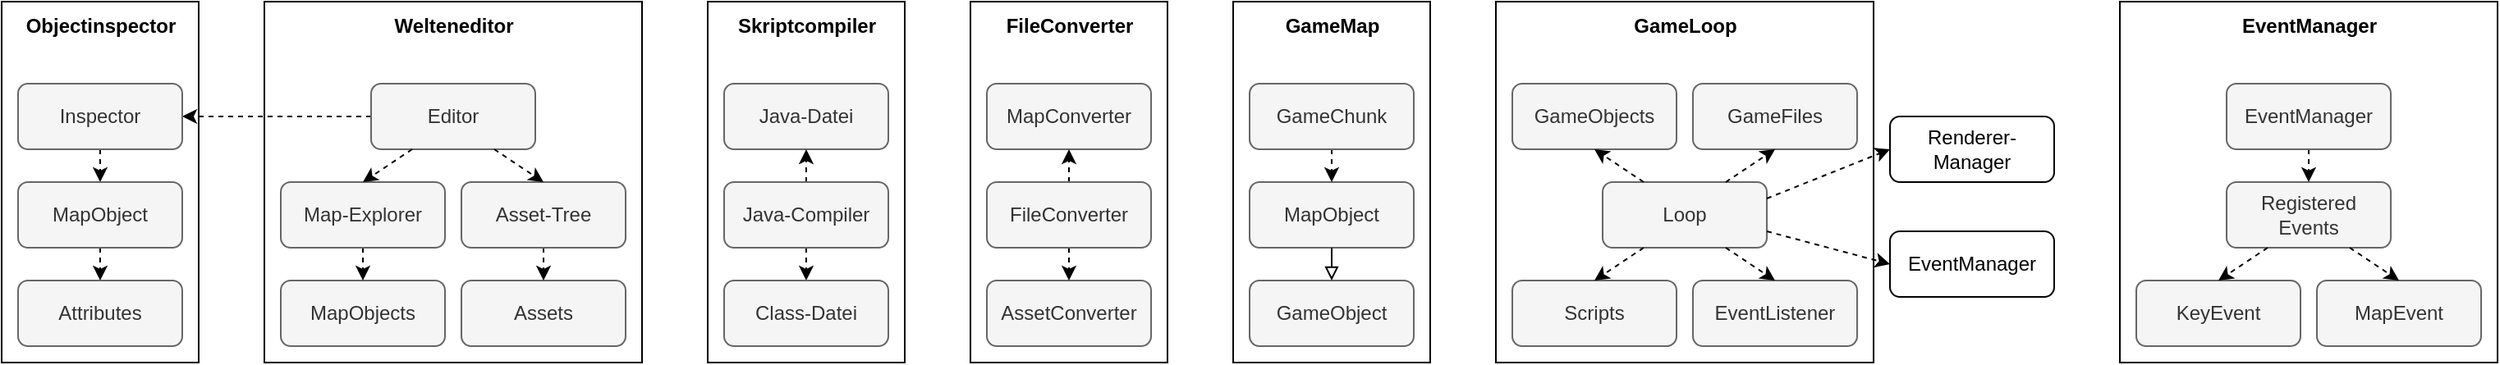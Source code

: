 <mxfile version="22.1.5" type="device">
  <diagram name="Seite-1" id="goZmlAQvP2xmTOEM6YcT">
    <mxGraphModel dx="2722" dy="973" grid="1" gridSize="10" guides="1" tooltips="1" connect="1" arrows="1" fold="1" page="1" pageScale="1" pageWidth="827" pageHeight="1169" math="0" shadow="0">
      <root>
        <mxCell id="0" />
        <mxCell id="1" parent="0" />
        <mxCell id="rNvgKP-XyyoEuGhugTqY-169" value="" style="rounded=0;whiteSpace=wrap;html=1;" parent="1" vertex="1">
          <mxGeometry x="-350" y="680" width="120" height="220" as="geometry" />
        </mxCell>
        <mxCell id="rNvgKP-XyyoEuGhugTqY-40" value="" style="rounded=0;whiteSpace=wrap;html=1;" parent="1" vertex="1">
          <mxGeometry x="400" y="680" width="120" height="220" as="geometry" />
        </mxCell>
        <mxCell id="rNvgKP-XyyoEuGhugTqY-44" value="MapObject" style="rounded=1;whiteSpace=wrap;html=1;fillColor=#f5f5f5;fontColor=#333333;strokeColor=#666666;" parent="1" vertex="1">
          <mxGeometry x="410" y="790" width="100" height="40" as="geometry" />
        </mxCell>
        <mxCell id="rNvgKP-XyyoEuGhugTqY-51" style="edgeStyle=orthogonalEdgeStyle;rounded=0;orthogonalLoop=1;jettySize=auto;html=1;exitX=0.5;exitY=1;exitDx=0;exitDy=0;entryX=0.5;entryY=0;entryDx=0;entryDy=0;dashed=1;" parent="1" source="rNvgKP-XyyoEuGhugTqY-47" target="rNvgKP-XyyoEuGhugTqY-44" edge="1">
          <mxGeometry relative="1" as="geometry" />
        </mxCell>
        <mxCell id="rNvgKP-XyyoEuGhugTqY-47" value="GameChunk" style="rounded=1;whiteSpace=wrap;html=1;fillColor=#f5f5f5;fontColor=#333333;strokeColor=#666666;" parent="1" vertex="1">
          <mxGeometry x="410" y="730" width="100" height="40" as="geometry" />
        </mxCell>
        <mxCell id="rNvgKP-XyyoEuGhugTqY-49" value="&lt;b&gt;GameMap&lt;/b&gt;" style="text;html=1;align=center;verticalAlign=middle;resizable=0;points=[];autosize=1;strokeColor=none;fillColor=none;" parent="1" vertex="1">
          <mxGeometry x="420" y="680" width="80" height="30" as="geometry" />
        </mxCell>
        <mxCell id="rNvgKP-XyyoEuGhugTqY-53" value="GameObject" style="rounded=1;whiteSpace=wrap;html=1;fillColor=#f5f5f5;fontColor=#333333;strokeColor=#666666;" parent="1" vertex="1">
          <mxGeometry x="410" y="850" width="100" height="40" as="geometry" />
        </mxCell>
        <mxCell id="rNvgKP-XyyoEuGhugTqY-63" value="" style="rounded=0;whiteSpace=wrap;html=1;" parent="1" vertex="1">
          <mxGeometry x="560" y="680" width="230" height="220" as="geometry" />
        </mxCell>
        <mxCell id="rNvgKP-XyyoEuGhugTqY-64" value="&lt;b&gt;GameLoop&lt;/b&gt;" style="text;html=1;align=center;verticalAlign=middle;resizable=0;points=[];autosize=1;strokeColor=none;fillColor=none;" parent="1" vertex="1">
          <mxGeometry x="630" y="680" width="90" height="30" as="geometry" />
        </mxCell>
        <mxCell id="rNvgKP-XyyoEuGhugTqY-71" value="Renderer-Manager" style="rounded=1;whiteSpace=wrap;html=1;" parent="1" vertex="1">
          <mxGeometry x="800" y="750" width="100" height="40" as="geometry" />
        </mxCell>
        <mxCell id="rNvgKP-XyyoEuGhugTqY-72" value="EventManager" style="rounded=1;whiteSpace=wrap;html=1;" parent="1" vertex="1">
          <mxGeometry x="800" y="820" width="100" height="40" as="geometry" />
        </mxCell>
        <mxCell id="rNvgKP-XyyoEuGhugTqY-73" value="Loop" style="rounded=1;whiteSpace=wrap;html=1;fillColor=#f5f5f5;fontColor=#333333;strokeColor=#666666;" parent="1" vertex="1">
          <mxGeometry x="625" y="790" width="100" height="40" as="geometry" />
        </mxCell>
        <mxCell id="rNvgKP-XyyoEuGhugTqY-75" value="" style="endArrow=classic;html=1;rounded=0;exitX=1;exitY=0.25;exitDx=0;exitDy=0;entryX=0;entryY=0.5;entryDx=0;entryDy=0;dashed=1;" parent="1" source="rNvgKP-XyyoEuGhugTqY-73" target="rNvgKP-XyyoEuGhugTqY-71" edge="1">
          <mxGeometry width="50" height="50" relative="1" as="geometry">
            <mxPoint x="870" y="750" as="sourcePoint" />
            <mxPoint x="920" y="700" as="targetPoint" />
          </mxGeometry>
        </mxCell>
        <mxCell id="rNvgKP-XyyoEuGhugTqY-76" value="" style="endArrow=classic;html=1;rounded=0;exitX=1;exitY=0.75;exitDx=0;exitDy=0;entryX=0;entryY=0.5;entryDx=0;entryDy=0;dashed=1;" parent="1" source="rNvgKP-XyyoEuGhugTqY-73" target="rNvgKP-XyyoEuGhugTqY-72" edge="1">
          <mxGeometry width="50" height="50" relative="1" as="geometry">
            <mxPoint x="845" y="750" as="sourcePoint" />
            <mxPoint x="930" y="730" as="targetPoint" />
          </mxGeometry>
        </mxCell>
        <mxCell id="rNvgKP-XyyoEuGhugTqY-77" value="GameObjects" style="rounded=1;whiteSpace=wrap;html=1;fillColor=#f5f5f5;fontColor=#333333;strokeColor=#666666;" parent="1" vertex="1">
          <mxGeometry x="570" y="730" width="100" height="40" as="geometry" />
        </mxCell>
        <mxCell id="rNvgKP-XyyoEuGhugTqY-78" value="GameFiles" style="rounded=1;whiteSpace=wrap;html=1;fillColor=#f5f5f5;fontColor=#333333;strokeColor=#666666;" parent="1" vertex="1">
          <mxGeometry x="680" y="730" width="100" height="40" as="geometry" />
        </mxCell>
        <mxCell id="rNvgKP-XyyoEuGhugTqY-79" value="Scripts" style="rounded=1;whiteSpace=wrap;html=1;fillColor=#f5f5f5;fontColor=#333333;strokeColor=#666666;" parent="1" vertex="1">
          <mxGeometry x="570" y="850" width="100" height="40" as="geometry" />
        </mxCell>
        <mxCell id="rNvgKP-XyyoEuGhugTqY-80" value="EventListener" style="rounded=1;whiteSpace=wrap;html=1;fillColor=#f5f5f5;fontColor=#333333;strokeColor=#666666;" parent="1" vertex="1">
          <mxGeometry x="680" y="850" width="100" height="40" as="geometry" />
        </mxCell>
        <mxCell id="rNvgKP-XyyoEuGhugTqY-82" value="" style="endArrow=classic;html=1;rounded=0;exitX=0.75;exitY=0;exitDx=0;exitDy=0;entryX=0.5;entryY=1;entryDx=0;entryDy=0;dashed=1;" parent="1" source="rNvgKP-XyyoEuGhugTqY-73" target="rNvgKP-XyyoEuGhugTqY-78" edge="1">
          <mxGeometry width="50" height="50" relative="1" as="geometry">
            <mxPoint x="830" y="860" as="sourcePoint" />
            <mxPoint x="880" y="810" as="targetPoint" />
          </mxGeometry>
        </mxCell>
        <mxCell id="rNvgKP-XyyoEuGhugTqY-83" value="" style="endArrow=classic;html=1;rounded=0;exitX=0.25;exitY=0;exitDx=0;exitDy=0;entryX=0.5;entryY=1;entryDx=0;entryDy=0;dashed=1;" parent="1" source="rNvgKP-XyyoEuGhugTqY-73" target="rNvgKP-XyyoEuGhugTqY-77" edge="1">
          <mxGeometry width="50" height="50" relative="1" as="geometry">
            <mxPoint x="820" y="860" as="sourcePoint" />
            <mxPoint x="870" y="810" as="targetPoint" />
          </mxGeometry>
        </mxCell>
        <mxCell id="rNvgKP-XyyoEuGhugTqY-84" value="" style="endArrow=classic;html=1;rounded=0;exitX=0.75;exitY=1;exitDx=0;exitDy=0;entryX=0.5;entryY=0;entryDx=0;entryDy=0;dashed=1;" parent="1" source="rNvgKP-XyyoEuGhugTqY-73" target="rNvgKP-XyyoEuGhugTqY-80" edge="1">
          <mxGeometry width="50" height="50" relative="1" as="geometry">
            <mxPoint x="820" y="860" as="sourcePoint" />
            <mxPoint x="870" y="810" as="targetPoint" />
          </mxGeometry>
        </mxCell>
        <mxCell id="rNvgKP-XyyoEuGhugTqY-85" value="" style="endArrow=classic;html=1;rounded=0;exitX=0.25;exitY=1;exitDx=0;exitDy=0;entryX=0.5;entryY=0;entryDx=0;entryDy=0;dashed=1;" parent="1" source="rNvgKP-XyyoEuGhugTqY-73" target="rNvgKP-XyyoEuGhugTqY-79" edge="1">
          <mxGeometry width="50" height="50" relative="1" as="geometry">
            <mxPoint x="820" y="860" as="sourcePoint" />
            <mxPoint x="870" y="810" as="targetPoint" />
          </mxGeometry>
        </mxCell>
        <mxCell id="rNvgKP-XyyoEuGhugTqY-86" value="" style="endArrow=block;html=1;rounded=0;exitX=0.5;exitY=1;exitDx=0;exitDy=0;entryX=0.5;entryY=0;entryDx=0;entryDy=0;endFill=0;" parent="1" source="rNvgKP-XyyoEuGhugTqY-44" target="rNvgKP-XyyoEuGhugTqY-53" edge="1">
          <mxGeometry width="50" height="50" relative="1" as="geometry">
            <mxPoint x="570" y="890" as="sourcePoint" />
            <mxPoint x="620" y="840" as="targetPoint" />
          </mxGeometry>
        </mxCell>
        <mxCell id="rNvgKP-XyyoEuGhugTqY-88" value="" style="rounded=0;whiteSpace=wrap;html=1;" parent="1" vertex="1">
          <mxGeometry x="940" y="680" width="230" height="220" as="geometry" />
        </mxCell>
        <mxCell id="rNvgKP-XyyoEuGhugTqY-91" value="&lt;b&gt;EventManager&lt;/b&gt;" style="text;html=1;align=center;verticalAlign=middle;resizable=0;points=[];autosize=1;strokeColor=none;fillColor=none;" parent="1" vertex="1">
          <mxGeometry x="1000" y="680" width="110" height="30" as="geometry" />
        </mxCell>
        <mxCell id="rNvgKP-XyyoEuGhugTqY-92" value="Registered Events" style="rounded=1;whiteSpace=wrap;html=1;fillColor=#f5f5f5;fontColor=#333333;strokeColor=#666666;" parent="1" vertex="1">
          <mxGeometry x="1005" y="790" width="100" height="40" as="geometry" />
        </mxCell>
        <mxCell id="rNvgKP-XyyoEuGhugTqY-93" value="KeyEvent" style="rounded=1;whiteSpace=wrap;html=1;fillColor=#f5f5f5;fontColor=#333333;strokeColor=#666666;" parent="1" vertex="1">
          <mxGeometry x="950" y="850" width="100" height="40" as="geometry" />
        </mxCell>
        <mxCell id="rNvgKP-XyyoEuGhugTqY-94" value="MapEvent" style="rounded=1;whiteSpace=wrap;html=1;fillColor=#f5f5f5;fontColor=#333333;strokeColor=#666666;" parent="1" vertex="1">
          <mxGeometry x="1060" y="850" width="100" height="40" as="geometry" />
        </mxCell>
        <mxCell id="rNvgKP-XyyoEuGhugTqY-97" value="" style="endArrow=classic;html=1;rounded=0;exitX=0.25;exitY=1;exitDx=0;exitDy=0;entryX=0.5;entryY=0;entryDx=0;entryDy=0;dashed=1;" parent="1" source="rNvgKP-XyyoEuGhugTqY-92" target="rNvgKP-XyyoEuGhugTqY-93" edge="1">
          <mxGeometry width="50" height="50" relative="1" as="geometry">
            <mxPoint x="1060" y="840" as="sourcePoint" />
            <mxPoint x="1110" y="790" as="targetPoint" />
          </mxGeometry>
        </mxCell>
        <mxCell id="rNvgKP-XyyoEuGhugTqY-98" value="" style="endArrow=classic;html=1;rounded=0;exitX=0.75;exitY=1;exitDx=0;exitDy=0;entryX=0.5;entryY=0;entryDx=0;entryDy=0;dashed=1;" parent="1" source="rNvgKP-XyyoEuGhugTqY-92" target="rNvgKP-XyyoEuGhugTqY-94" edge="1">
          <mxGeometry width="50" height="50" relative="1" as="geometry">
            <mxPoint x="1060" y="840" as="sourcePoint" />
            <mxPoint x="1110" y="790" as="targetPoint" />
          </mxGeometry>
        </mxCell>
        <mxCell id="rNvgKP-XyyoEuGhugTqY-103" style="edgeStyle=orthogonalEdgeStyle;rounded=0;orthogonalLoop=1;jettySize=auto;html=1;exitX=0.5;exitY=1;exitDx=0;exitDy=0;entryX=0.5;entryY=0;entryDx=0;entryDy=0;dashed=1;" parent="1" source="rNvgKP-XyyoEuGhugTqY-102" target="rNvgKP-XyyoEuGhugTqY-92" edge="1">
          <mxGeometry relative="1" as="geometry" />
        </mxCell>
        <mxCell id="rNvgKP-XyyoEuGhugTqY-102" value="EventManager" style="rounded=1;whiteSpace=wrap;html=1;fillColor=#f5f5f5;fontColor=#333333;strokeColor=#666666;" parent="1" vertex="1">
          <mxGeometry x="1005" y="730" width="100" height="40" as="geometry" />
        </mxCell>
        <mxCell id="rNvgKP-XyyoEuGhugTqY-115" value="" style="rounded=0;whiteSpace=wrap;html=1;" parent="1" vertex="1">
          <mxGeometry x="240" y="680" width="120" height="220" as="geometry" />
        </mxCell>
        <mxCell id="rNvgKP-XyyoEuGhugTqY-118" value="" style="rounded=0;whiteSpace=wrap;html=1;" parent="1" vertex="1">
          <mxGeometry x="80" y="680" width="120" height="220" as="geometry" />
        </mxCell>
        <mxCell id="rNvgKP-XyyoEuGhugTqY-121" value="&lt;b&gt;Skriptcompiler&lt;/b&gt;" style="text;html=1;align=center;verticalAlign=middle;resizable=0;points=[];autosize=1;strokeColor=none;fillColor=none;" parent="1" vertex="1">
          <mxGeometry x="85" y="680" width="110" height="30" as="geometry" />
        </mxCell>
        <mxCell id="rNvgKP-XyyoEuGhugTqY-122" value="&lt;b&gt;FileConverter&lt;/b&gt;" style="text;html=1;align=center;verticalAlign=middle;resizable=0;points=[];autosize=1;strokeColor=none;fillColor=none;" parent="1" vertex="1">
          <mxGeometry x="250" y="680" width="100" height="30" as="geometry" />
        </mxCell>
        <mxCell id="rNvgKP-XyyoEuGhugTqY-123" value="MapConverter" style="rounded=1;whiteSpace=wrap;html=1;fillColor=#f5f5f5;fontColor=#333333;strokeColor=#666666;" parent="1" vertex="1">
          <mxGeometry x="250" y="730" width="100" height="40" as="geometry" />
        </mxCell>
        <mxCell id="rNvgKP-XyyoEuGhugTqY-128" value="AssetConverter" style="rounded=1;whiteSpace=wrap;html=1;fillColor=#f5f5f5;fontColor=#333333;strokeColor=#666666;" parent="1" vertex="1">
          <mxGeometry x="250" y="850" width="100" height="40" as="geometry" />
        </mxCell>
        <mxCell id="rNvgKP-XyyoEuGhugTqY-130" value="Java-Datei" style="rounded=1;whiteSpace=wrap;html=1;fillColor=#f5f5f5;fontColor=#333333;strokeColor=#666666;" parent="1" vertex="1">
          <mxGeometry x="90" y="730" width="100" height="40" as="geometry" />
        </mxCell>
        <mxCell id="rNvgKP-XyyoEuGhugTqY-134" style="edgeStyle=orthogonalEdgeStyle;rounded=0;orthogonalLoop=1;jettySize=auto;html=1;exitX=0.5;exitY=0;exitDx=0;exitDy=0;entryX=0.5;entryY=1;entryDx=0;entryDy=0;dashed=1;" parent="1" source="rNvgKP-XyyoEuGhugTqY-131" target="rNvgKP-XyyoEuGhugTqY-130" edge="1">
          <mxGeometry relative="1" as="geometry" />
        </mxCell>
        <mxCell id="rNvgKP-XyyoEuGhugTqY-135" style="edgeStyle=orthogonalEdgeStyle;rounded=0;orthogonalLoop=1;jettySize=auto;html=1;exitX=0.5;exitY=1;exitDx=0;exitDy=0;entryX=0.5;entryY=0;entryDx=0;entryDy=0;dashed=1;" parent="1" source="rNvgKP-XyyoEuGhugTqY-131" target="rNvgKP-XyyoEuGhugTqY-133" edge="1">
          <mxGeometry relative="1" as="geometry" />
        </mxCell>
        <mxCell id="rNvgKP-XyyoEuGhugTqY-131" value="Java-Compiler" style="rounded=1;whiteSpace=wrap;html=1;fillColor=#f5f5f5;fontColor=#333333;strokeColor=#666666;" parent="1" vertex="1">
          <mxGeometry x="90" y="790" width="100" height="40" as="geometry" />
        </mxCell>
        <mxCell id="rNvgKP-XyyoEuGhugTqY-133" value="Class-Datei" style="rounded=1;whiteSpace=wrap;html=1;fillColor=#f5f5f5;fontColor=#333333;strokeColor=#666666;" parent="1" vertex="1">
          <mxGeometry x="90" y="850" width="100" height="40" as="geometry" />
        </mxCell>
        <mxCell id="rNvgKP-XyyoEuGhugTqY-137" style="edgeStyle=orthogonalEdgeStyle;rounded=0;orthogonalLoop=1;jettySize=auto;html=1;exitX=0.5;exitY=0;exitDx=0;exitDy=0;entryX=0.5;entryY=1;entryDx=0;entryDy=0;dashed=1;" parent="1" source="rNvgKP-XyyoEuGhugTqY-136" target="rNvgKP-XyyoEuGhugTqY-123" edge="1">
          <mxGeometry relative="1" as="geometry" />
        </mxCell>
        <mxCell id="rNvgKP-XyyoEuGhugTqY-138" style="edgeStyle=orthogonalEdgeStyle;rounded=0;orthogonalLoop=1;jettySize=auto;html=1;exitX=0.5;exitY=1;exitDx=0;exitDy=0;entryX=0.5;entryY=0;entryDx=0;entryDy=0;dashed=1;" parent="1" source="rNvgKP-XyyoEuGhugTqY-136" target="rNvgKP-XyyoEuGhugTqY-128" edge="1">
          <mxGeometry relative="1" as="geometry" />
        </mxCell>
        <mxCell id="rNvgKP-XyyoEuGhugTqY-136" value="FileConverter" style="rounded=1;whiteSpace=wrap;html=1;fillColor=#f5f5f5;fontColor=#333333;strokeColor=#666666;" parent="1" vertex="1">
          <mxGeometry x="250" y="790" width="100" height="40" as="geometry" />
        </mxCell>
        <mxCell id="rNvgKP-XyyoEuGhugTqY-146" value="" style="rounded=0;whiteSpace=wrap;html=1;" parent="1" vertex="1">
          <mxGeometry x="-190" y="680" width="230" height="220" as="geometry" />
        </mxCell>
        <mxCell id="rNvgKP-XyyoEuGhugTqY-149" value="&lt;b&gt;Welteneditor&lt;/b&gt;" style="text;html=1;align=center;verticalAlign=middle;resizable=0;points=[];autosize=1;strokeColor=none;fillColor=none;" parent="1" vertex="1">
          <mxGeometry x="-125" y="680" width="100" height="30" as="geometry" />
        </mxCell>
        <mxCell id="rNvgKP-XyyoEuGhugTqY-172" style="edgeStyle=orthogonalEdgeStyle;rounded=0;orthogonalLoop=1;jettySize=auto;html=1;exitX=0;exitY=0.5;exitDx=0;exitDy=0;entryX=1;entryY=0.5;entryDx=0;entryDy=0;dashed=1;" parent="1" source="rNvgKP-XyyoEuGhugTqY-150" target="rNvgKP-XyyoEuGhugTqY-171" edge="1">
          <mxGeometry relative="1" as="geometry" />
        </mxCell>
        <mxCell id="rNvgKP-XyyoEuGhugTqY-150" value="Editor" style="rounded=1;whiteSpace=wrap;html=1;fillColor=#f5f5f5;fontColor=#333333;strokeColor=#666666;" parent="1" vertex="1">
          <mxGeometry x="-125" y="730" width="100" height="40" as="geometry" />
        </mxCell>
        <mxCell id="rNvgKP-XyyoEuGhugTqY-151" value="Assets" style="rounded=1;whiteSpace=wrap;html=1;fillColor=#f5f5f5;fontColor=#333333;strokeColor=#666666;" parent="1" vertex="1">
          <mxGeometry x="-70" y="850" width="100" height="40" as="geometry" />
        </mxCell>
        <mxCell id="rNvgKP-XyyoEuGhugTqY-152" value="MapObjects" style="rounded=1;whiteSpace=wrap;html=1;fillColor=#f5f5f5;fontColor=#333333;strokeColor=#666666;" parent="1" vertex="1">
          <mxGeometry x="-180" y="850" width="100" height="40" as="geometry" />
        </mxCell>
        <mxCell id="rNvgKP-XyyoEuGhugTqY-156" style="edgeStyle=orthogonalEdgeStyle;rounded=0;orthogonalLoop=1;jettySize=auto;html=1;exitX=0.5;exitY=1;exitDx=0;exitDy=0;entryX=0.5;entryY=0;entryDx=0;entryDy=0;dashed=1;" parent="1" source="rNvgKP-XyyoEuGhugTqY-153" target="rNvgKP-XyyoEuGhugTqY-151" edge="1">
          <mxGeometry relative="1" as="geometry" />
        </mxCell>
        <mxCell id="rNvgKP-XyyoEuGhugTqY-153" value="Asset-Tree" style="rounded=1;whiteSpace=wrap;html=1;fillColor=#f5f5f5;fontColor=#333333;strokeColor=#666666;" parent="1" vertex="1">
          <mxGeometry x="-70" y="790" width="100" height="40" as="geometry" />
        </mxCell>
        <mxCell id="rNvgKP-XyyoEuGhugTqY-155" style="edgeStyle=orthogonalEdgeStyle;rounded=0;orthogonalLoop=1;jettySize=auto;html=1;exitX=0.5;exitY=1;exitDx=0;exitDy=0;entryX=0.5;entryY=0;entryDx=0;entryDy=0;dashed=1;" parent="1" source="rNvgKP-XyyoEuGhugTqY-154" target="rNvgKP-XyyoEuGhugTqY-152" edge="1">
          <mxGeometry relative="1" as="geometry" />
        </mxCell>
        <mxCell id="rNvgKP-XyyoEuGhugTqY-154" value="Map-Explorer" style="rounded=1;whiteSpace=wrap;html=1;fillColor=#f5f5f5;fontColor=#333333;strokeColor=#666666;" parent="1" vertex="1">
          <mxGeometry x="-180" y="790" width="100" height="40" as="geometry" />
        </mxCell>
        <mxCell id="rNvgKP-XyyoEuGhugTqY-157" value="" style="endArrow=classic;html=1;rounded=0;exitX=0.75;exitY=1;exitDx=0;exitDy=0;entryX=0.5;entryY=0;entryDx=0;entryDy=0;dashed=1;" parent="1" source="rNvgKP-XyyoEuGhugTqY-150" target="rNvgKP-XyyoEuGhugTqY-153" edge="1">
          <mxGeometry width="50" height="50" relative="1" as="geometry">
            <mxPoint x="-20" y="850" as="sourcePoint" />
            <mxPoint x="30" y="800" as="targetPoint" />
          </mxGeometry>
        </mxCell>
        <mxCell id="rNvgKP-XyyoEuGhugTqY-158" value="" style="endArrow=classic;html=1;rounded=0;exitX=0.25;exitY=1;exitDx=0;exitDy=0;entryX=0.5;entryY=0;entryDx=0;entryDy=0;dashed=1;" parent="1" source="rNvgKP-XyyoEuGhugTqY-150" target="rNvgKP-XyyoEuGhugTqY-154" edge="1">
          <mxGeometry width="50" height="50" relative="1" as="geometry">
            <mxPoint x="-20" y="850" as="sourcePoint" />
            <mxPoint x="30" y="800" as="targetPoint" />
          </mxGeometry>
        </mxCell>
        <mxCell id="rNvgKP-XyyoEuGhugTqY-170" value="&lt;b&gt;Objectinspector&lt;/b&gt;" style="text;html=1;align=center;verticalAlign=middle;resizable=0;points=[];autosize=1;strokeColor=none;fillColor=none;" parent="1" vertex="1">
          <mxGeometry x="-345" y="680" width="110" height="30" as="geometry" />
        </mxCell>
        <mxCell id="rNvgKP-XyyoEuGhugTqY-182" style="edgeStyle=orthogonalEdgeStyle;rounded=0;orthogonalLoop=1;jettySize=auto;html=1;exitX=0.5;exitY=1;exitDx=0;exitDy=0;entryX=0.5;entryY=0;entryDx=0;entryDy=0;dashed=1;" parent="1" source="rNvgKP-XyyoEuGhugTqY-171" target="rNvgKP-XyyoEuGhugTqY-180" edge="1">
          <mxGeometry relative="1" as="geometry" />
        </mxCell>
        <mxCell id="rNvgKP-XyyoEuGhugTqY-171" value="Inspector" style="rounded=1;whiteSpace=wrap;html=1;fillColor=#f5f5f5;fontColor=#333333;strokeColor=#666666;" parent="1" vertex="1">
          <mxGeometry x="-340" y="730" width="100" height="40" as="geometry" />
        </mxCell>
        <mxCell id="rNvgKP-XyyoEuGhugTqY-183" style="edgeStyle=orthogonalEdgeStyle;rounded=0;orthogonalLoop=1;jettySize=auto;html=1;exitX=0.5;exitY=1;exitDx=0;exitDy=0;entryX=0.5;entryY=0;entryDx=0;entryDy=0;dashed=1;" parent="1" source="rNvgKP-XyyoEuGhugTqY-180" target="rNvgKP-XyyoEuGhugTqY-181" edge="1">
          <mxGeometry relative="1" as="geometry" />
        </mxCell>
        <mxCell id="rNvgKP-XyyoEuGhugTqY-180" value="MapObject" style="rounded=1;whiteSpace=wrap;html=1;fillColor=#f5f5f5;fontColor=#333333;strokeColor=#666666;" parent="1" vertex="1">
          <mxGeometry x="-340" y="790" width="100" height="40" as="geometry" />
        </mxCell>
        <mxCell id="rNvgKP-XyyoEuGhugTqY-181" value="Attributes" style="rounded=1;whiteSpace=wrap;html=1;fillColor=#f5f5f5;fontColor=#333333;strokeColor=#666666;" parent="1" vertex="1">
          <mxGeometry x="-340" y="850" width="100" height="40" as="geometry" />
        </mxCell>
      </root>
    </mxGraphModel>
  </diagram>
</mxfile>
